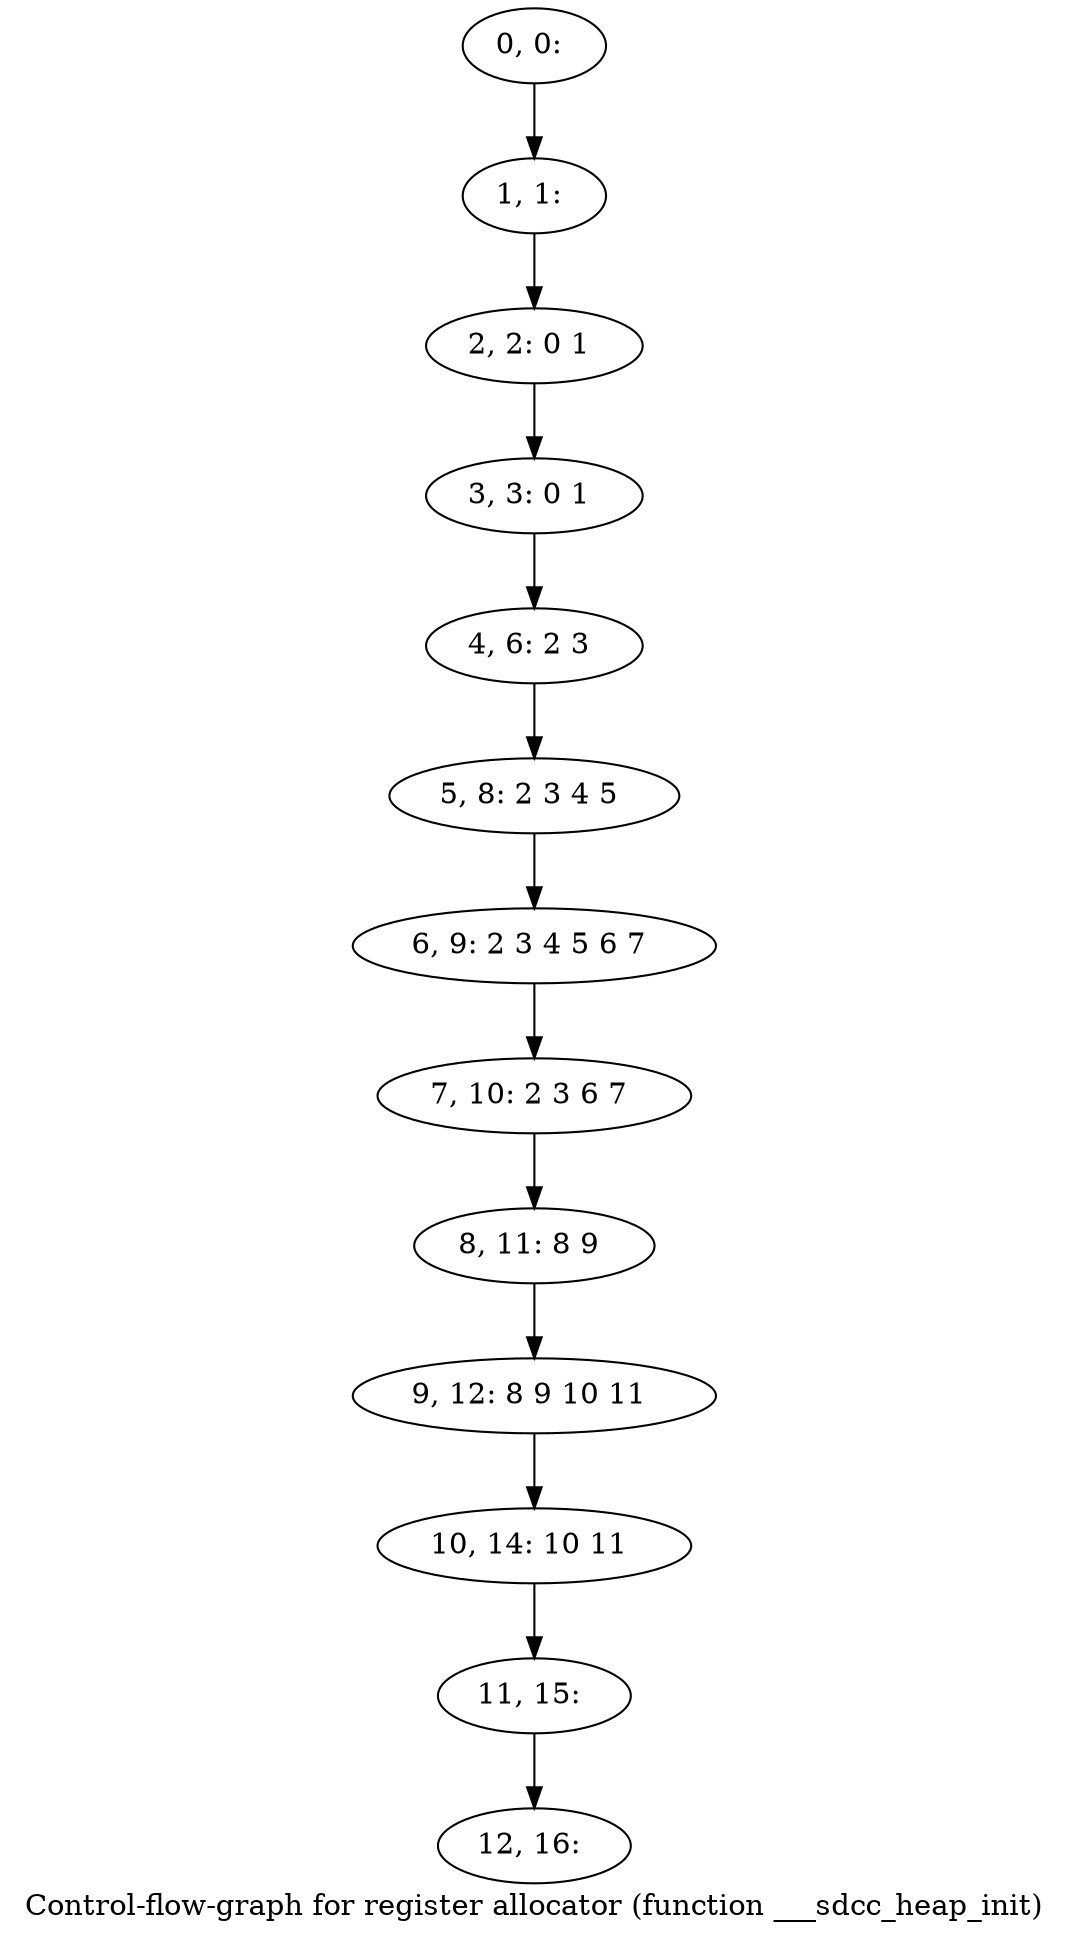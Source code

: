 digraph G {
graph [label="Control-flow-graph for register allocator (function ___sdcc_heap_init)"]
0[label="0, 0: "];
1[label="1, 1: "];
2[label="2, 2: 0 1 "];
3[label="3, 3: 0 1 "];
4[label="4, 6: 2 3 "];
5[label="5, 8: 2 3 4 5 "];
6[label="6, 9: 2 3 4 5 6 7 "];
7[label="7, 10: 2 3 6 7 "];
8[label="8, 11: 8 9 "];
9[label="9, 12: 8 9 10 11 "];
10[label="10, 14: 10 11 "];
11[label="11, 15: "];
12[label="12, 16: "];
0->1 ;
1->2 ;
2->3 ;
3->4 ;
4->5 ;
5->6 ;
6->7 ;
7->8 ;
8->9 ;
9->10 ;
10->11 ;
11->12 ;
}
